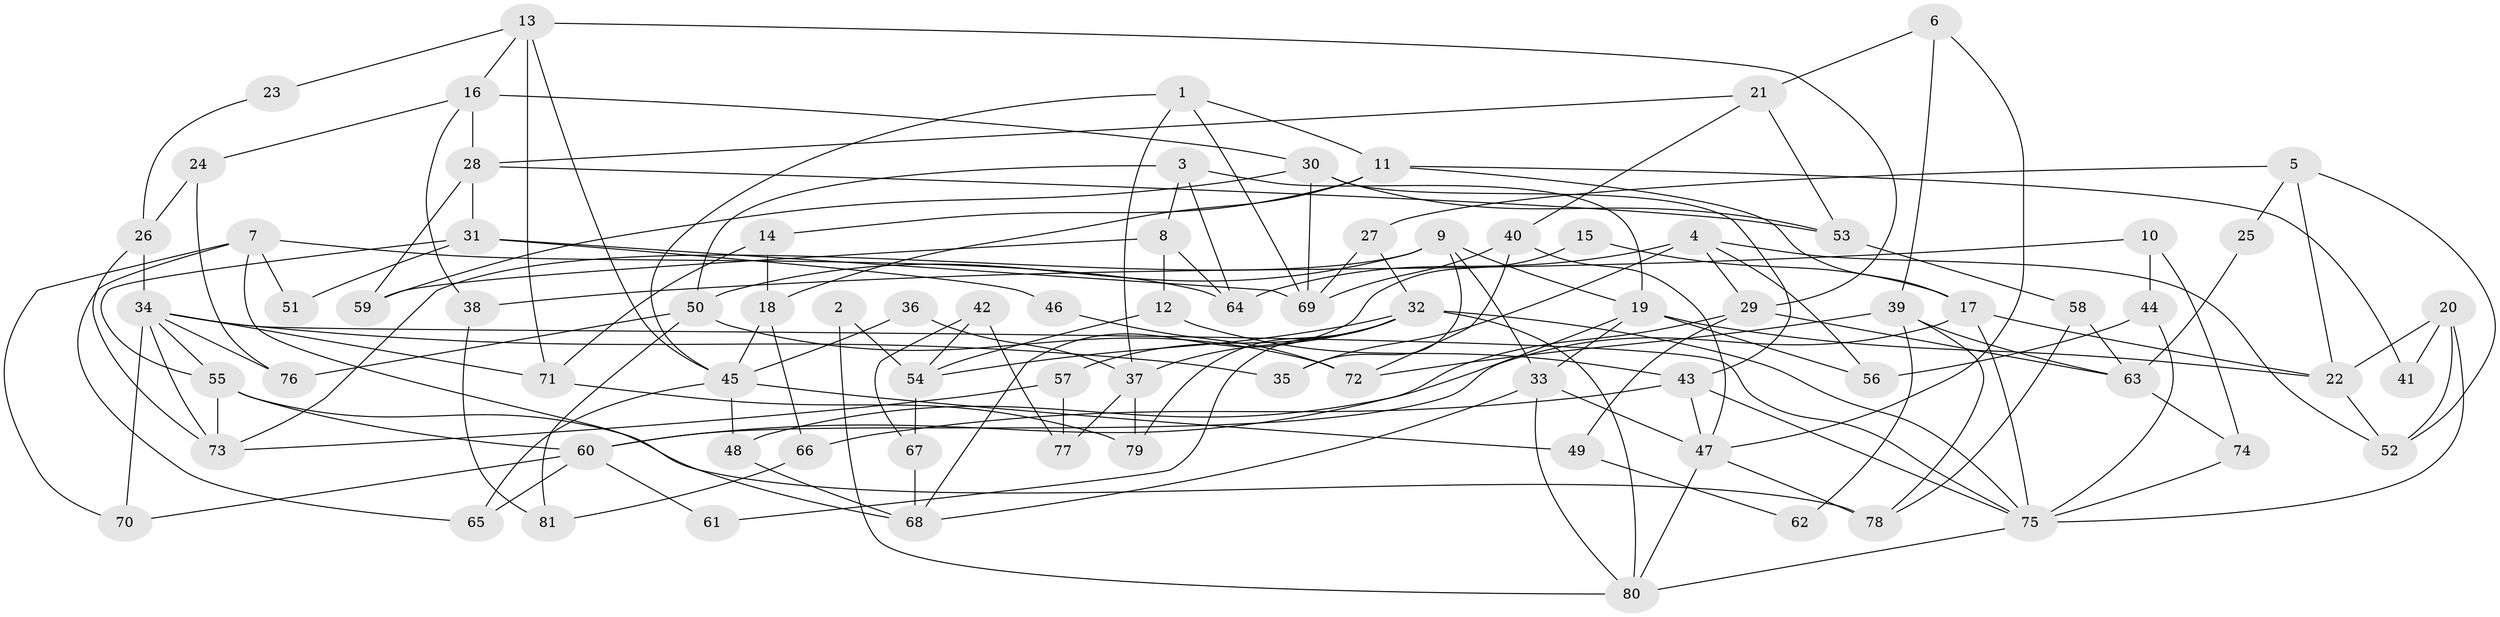 // Generated by graph-tools (version 1.1) at 2025/49/03/09/25 04:49:29]
// undirected, 81 vertices, 162 edges
graph export_dot {
graph [start="1"]
  node [color=gray90,style=filled];
  1;
  2;
  3;
  4;
  5;
  6;
  7;
  8;
  9;
  10;
  11;
  12;
  13;
  14;
  15;
  16;
  17;
  18;
  19;
  20;
  21;
  22;
  23;
  24;
  25;
  26;
  27;
  28;
  29;
  30;
  31;
  32;
  33;
  34;
  35;
  36;
  37;
  38;
  39;
  40;
  41;
  42;
  43;
  44;
  45;
  46;
  47;
  48;
  49;
  50;
  51;
  52;
  53;
  54;
  55;
  56;
  57;
  58;
  59;
  60;
  61;
  62;
  63;
  64;
  65;
  66;
  67;
  68;
  69;
  70;
  71;
  72;
  73;
  74;
  75;
  76;
  77;
  78;
  79;
  80;
  81;
  1 -- 11;
  1 -- 69;
  1 -- 37;
  1 -- 45;
  2 -- 80;
  2 -- 54;
  3 -- 19;
  3 -- 64;
  3 -- 8;
  3 -- 50;
  4 -- 64;
  4 -- 56;
  4 -- 29;
  4 -- 35;
  4 -- 52;
  5 -- 52;
  5 -- 27;
  5 -- 22;
  5 -- 25;
  6 -- 47;
  6 -- 39;
  6 -- 21;
  7 -- 65;
  7 -- 70;
  7 -- 51;
  7 -- 64;
  7 -- 68;
  8 -- 59;
  8 -- 12;
  8 -- 64;
  9 -- 33;
  9 -- 50;
  9 -- 19;
  9 -- 35;
  9 -- 73;
  10 -- 38;
  10 -- 74;
  10 -- 44;
  11 -- 18;
  11 -- 17;
  11 -- 14;
  11 -- 41;
  12 -- 43;
  12 -- 54;
  13 -- 45;
  13 -- 16;
  13 -- 23;
  13 -- 29;
  13 -- 71;
  14 -- 71;
  14 -- 18;
  15 -- 68;
  15 -- 17;
  16 -- 28;
  16 -- 24;
  16 -- 30;
  16 -- 38;
  17 -- 75;
  17 -- 22;
  17 -- 60;
  18 -- 45;
  18 -- 66;
  19 -- 22;
  19 -- 33;
  19 -- 48;
  19 -- 56;
  20 -- 75;
  20 -- 22;
  20 -- 41;
  20 -- 52;
  21 -- 40;
  21 -- 28;
  21 -- 53;
  22 -- 52;
  23 -- 26;
  24 -- 76;
  24 -- 26;
  25 -- 63;
  26 -- 73;
  26 -- 34;
  27 -- 69;
  27 -- 32;
  28 -- 53;
  28 -- 31;
  28 -- 59;
  29 -- 49;
  29 -- 60;
  29 -- 63;
  30 -- 43;
  30 -- 53;
  30 -- 59;
  30 -- 69;
  31 -- 55;
  31 -- 46;
  31 -- 51;
  31 -- 69;
  32 -- 37;
  32 -- 79;
  32 -- 54;
  32 -- 57;
  32 -- 61;
  32 -- 75;
  32 -- 80;
  33 -- 80;
  33 -- 47;
  33 -- 68;
  34 -- 73;
  34 -- 35;
  34 -- 55;
  34 -- 70;
  34 -- 71;
  34 -- 75;
  34 -- 76;
  36 -- 45;
  36 -- 37;
  37 -- 77;
  37 -- 79;
  38 -- 81;
  39 -- 78;
  39 -- 63;
  39 -- 62;
  39 -- 72;
  40 -- 69;
  40 -- 47;
  40 -- 72;
  42 -- 54;
  42 -- 67;
  42 -- 77;
  43 -- 75;
  43 -- 47;
  43 -- 66;
  44 -- 75;
  44 -- 56;
  45 -- 48;
  45 -- 49;
  45 -- 65;
  46 -- 72;
  47 -- 80;
  47 -- 78;
  48 -- 68;
  49 -- 62;
  50 -- 72;
  50 -- 76;
  50 -- 81;
  53 -- 58;
  54 -- 67;
  55 -- 60;
  55 -- 73;
  55 -- 78;
  57 -- 73;
  57 -- 77;
  58 -- 78;
  58 -- 63;
  60 -- 61;
  60 -- 65;
  60 -- 70;
  63 -- 74;
  66 -- 81;
  67 -- 68;
  71 -- 79;
  74 -- 75;
  75 -- 80;
}
